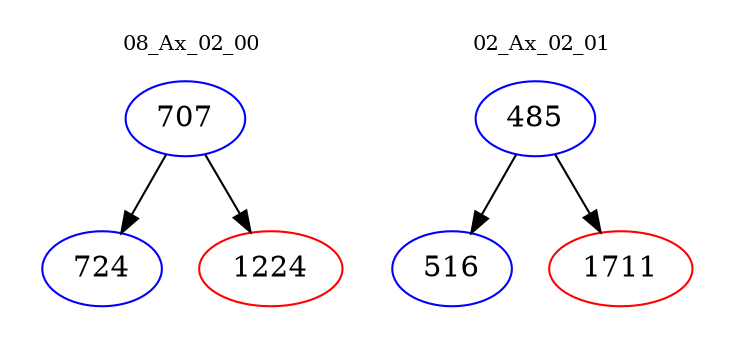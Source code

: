 digraph{
subgraph cluster_0 {
color = white
label = "08_Ax_02_00";
fontsize=10;
T0_707 [label="707", color="blue"]
T0_707 -> T0_724 [color="black"]
T0_724 [label="724", color="blue"]
T0_707 -> T0_1224 [color="black"]
T0_1224 [label="1224", color="red"]
}
subgraph cluster_1 {
color = white
label = "02_Ax_02_01";
fontsize=10;
T1_485 [label="485", color="blue"]
T1_485 -> T1_516 [color="black"]
T1_516 [label="516", color="blue"]
T1_485 -> T1_1711 [color="black"]
T1_1711 [label="1711", color="red"]
}
}
